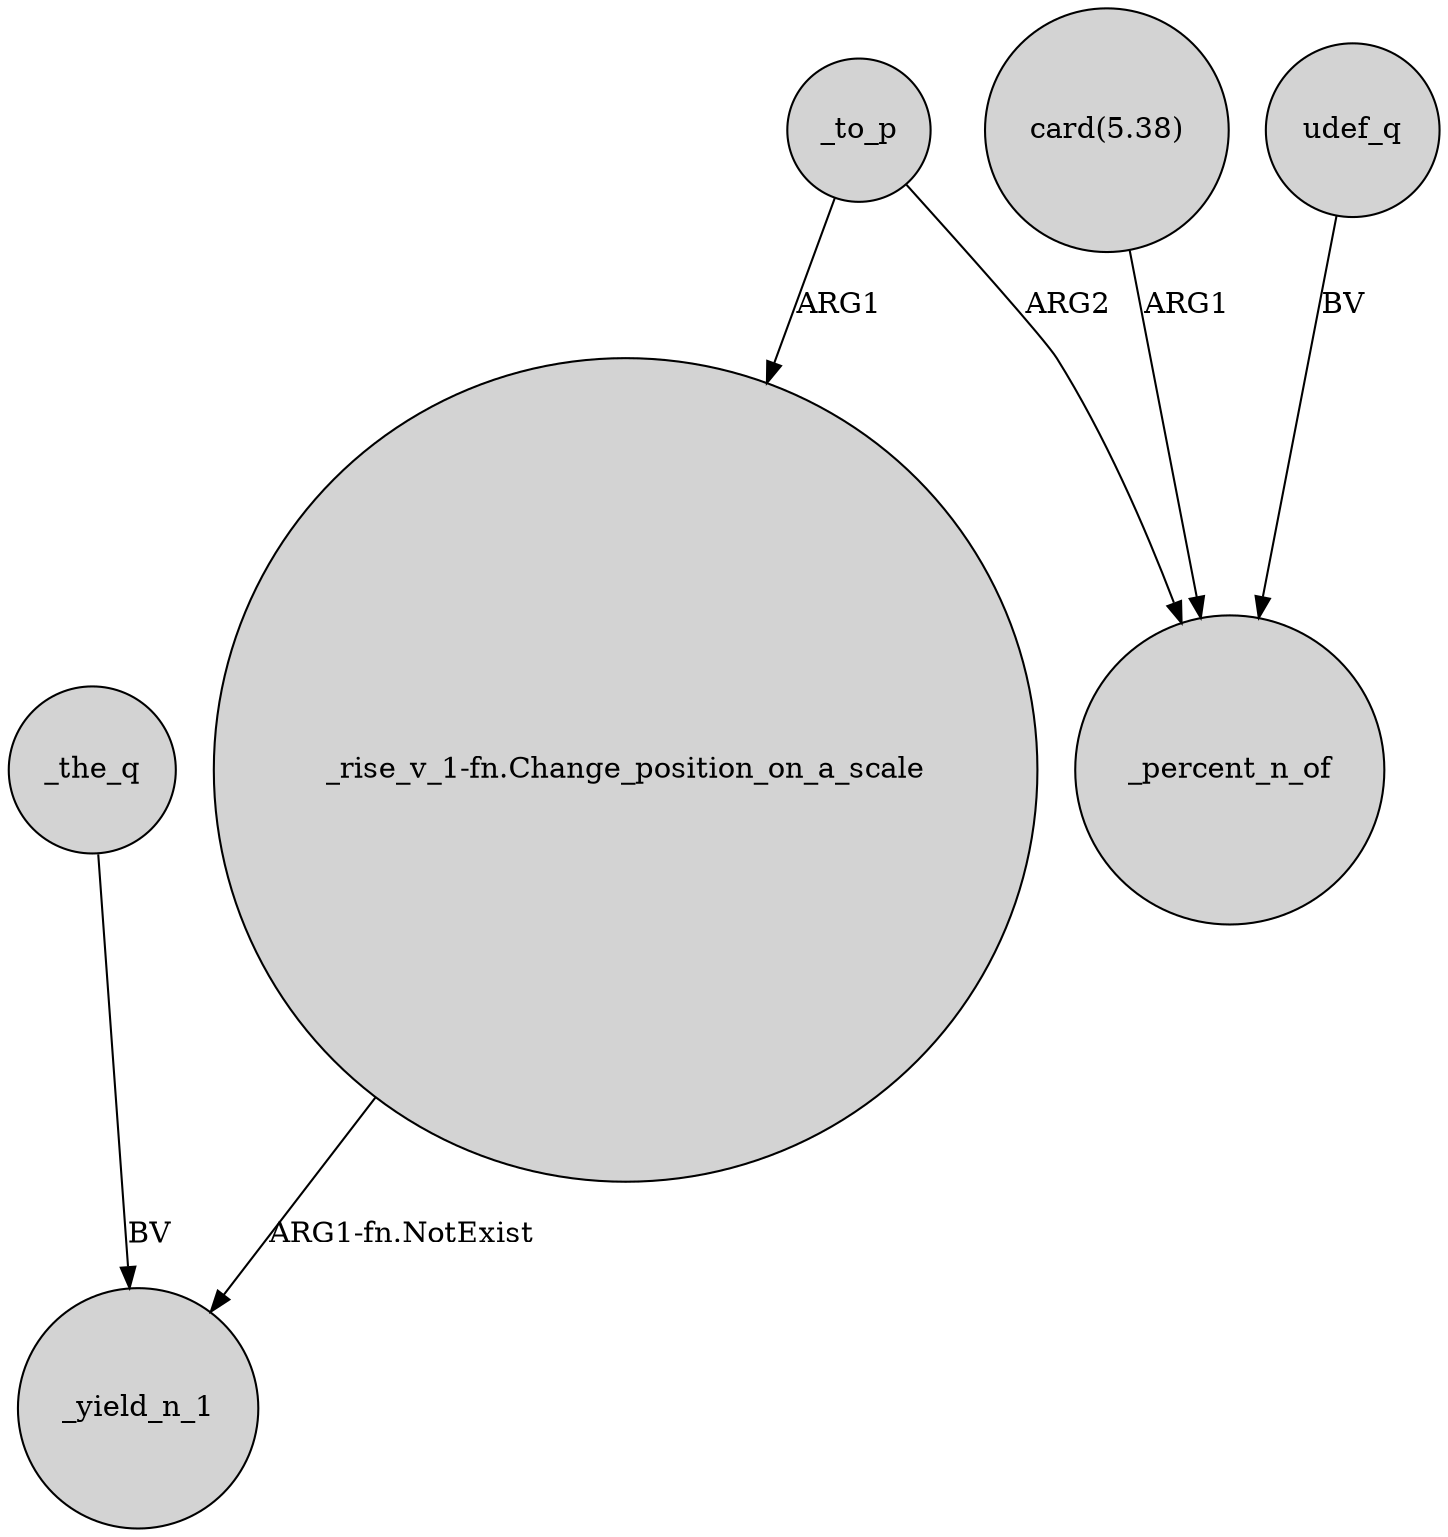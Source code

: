 digraph {
	node [shape=circle style=filled]
	_the_q -> _yield_n_1 [label=BV]
	"card(5.38)" -> _percent_n_of [label=ARG1]
	udef_q -> _percent_n_of [label=BV]
	_to_p -> "_rise_v_1-fn.Change_position_on_a_scale" [label=ARG1]
	"_rise_v_1-fn.Change_position_on_a_scale" -> _yield_n_1 [label="ARG1-fn.NotExist"]
	_to_p -> _percent_n_of [label=ARG2]
}
